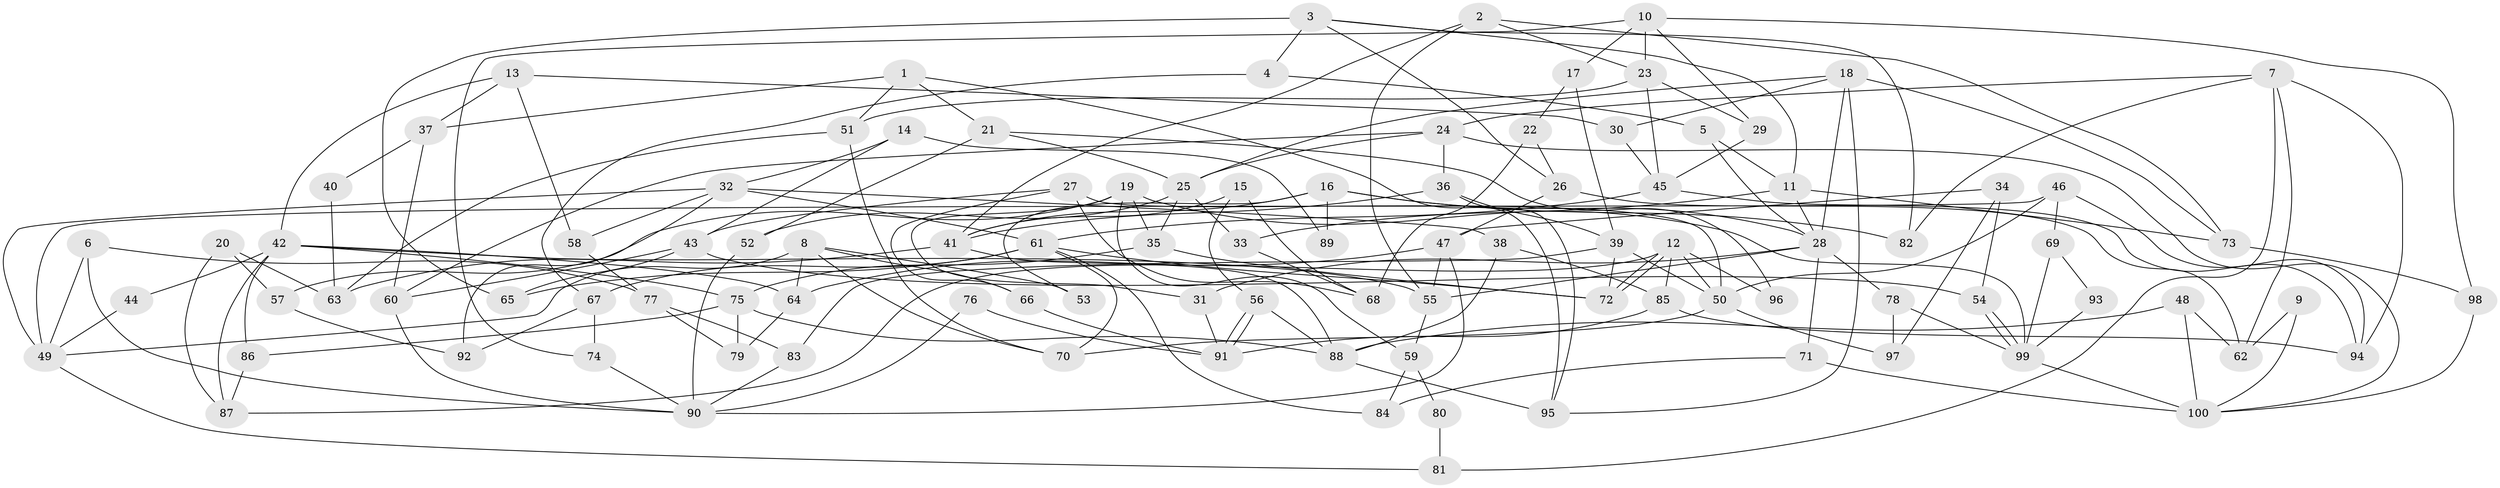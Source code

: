 // coarse degree distribution, {4: 0.15714285714285714, 6: 0.12857142857142856, 5: 0.15714285714285714, 3: 0.2571428571428571, 7: 0.15714285714285714, 9: 0.02857142857142857, 2: 0.08571428571428572, 8: 0.02857142857142857}
// Generated by graph-tools (version 1.1) at 2025/24/03/03/25 07:24:03]
// undirected, 100 vertices, 200 edges
graph export_dot {
graph [start="1"]
  node [color=gray90,style=filled];
  1;
  2;
  3;
  4;
  5;
  6;
  7;
  8;
  9;
  10;
  11;
  12;
  13;
  14;
  15;
  16;
  17;
  18;
  19;
  20;
  21;
  22;
  23;
  24;
  25;
  26;
  27;
  28;
  29;
  30;
  31;
  32;
  33;
  34;
  35;
  36;
  37;
  38;
  39;
  40;
  41;
  42;
  43;
  44;
  45;
  46;
  47;
  48;
  49;
  50;
  51;
  52;
  53;
  54;
  55;
  56;
  57;
  58;
  59;
  60;
  61;
  62;
  63;
  64;
  65;
  66;
  67;
  68;
  69;
  70;
  71;
  72;
  73;
  74;
  75;
  76;
  77;
  78;
  79;
  80;
  81;
  82;
  83;
  84;
  85;
  86;
  87;
  88;
  89;
  90;
  91;
  92;
  93;
  94;
  95;
  96;
  97;
  98;
  99;
  100;
  1 -- 37;
  1 -- 95;
  1 -- 21;
  1 -- 51;
  2 -- 41;
  2 -- 73;
  2 -- 23;
  2 -- 55;
  3 -- 82;
  3 -- 11;
  3 -- 4;
  3 -- 26;
  3 -- 65;
  4 -- 5;
  4 -- 67;
  5 -- 28;
  5 -- 11;
  6 -- 77;
  6 -- 90;
  6 -- 49;
  7 -- 94;
  7 -- 24;
  7 -- 62;
  7 -- 81;
  7 -- 82;
  8 -- 70;
  8 -- 64;
  8 -- 49;
  8 -- 53;
  8 -- 66;
  9 -- 62;
  9 -- 100;
  10 -- 29;
  10 -- 98;
  10 -- 17;
  10 -- 23;
  10 -- 74;
  11 -- 28;
  11 -- 33;
  11 -- 73;
  12 -- 72;
  12 -- 72;
  12 -- 85;
  12 -- 50;
  12 -- 87;
  12 -- 96;
  13 -- 58;
  13 -- 42;
  13 -- 30;
  13 -- 37;
  14 -- 43;
  14 -- 32;
  14 -- 89;
  15 -- 41;
  15 -- 56;
  15 -- 68;
  16 -- 28;
  16 -- 41;
  16 -- 53;
  16 -- 82;
  16 -- 89;
  17 -- 39;
  17 -- 22;
  18 -- 30;
  18 -- 28;
  18 -- 25;
  18 -- 73;
  18 -- 95;
  19 -- 31;
  19 -- 35;
  19 -- 57;
  19 -- 59;
  19 -- 99;
  20 -- 57;
  20 -- 87;
  20 -- 63;
  21 -- 25;
  21 -- 52;
  21 -- 96;
  22 -- 26;
  22 -- 68;
  23 -- 29;
  23 -- 45;
  23 -- 51;
  24 -- 100;
  24 -- 25;
  24 -- 36;
  24 -- 60;
  25 -- 52;
  25 -- 33;
  25 -- 35;
  26 -- 47;
  26 -- 62;
  27 -- 50;
  27 -- 68;
  27 -- 43;
  27 -- 66;
  28 -- 55;
  28 -- 71;
  28 -- 31;
  28 -- 78;
  29 -- 45;
  30 -- 45;
  31 -- 91;
  32 -- 61;
  32 -- 49;
  32 -- 38;
  32 -- 58;
  32 -- 92;
  33 -- 68;
  34 -- 54;
  34 -- 97;
  34 -- 47;
  35 -- 72;
  35 -- 75;
  36 -- 41;
  36 -- 39;
  36 -- 95;
  37 -- 60;
  37 -- 40;
  38 -- 85;
  38 -- 88;
  39 -- 72;
  39 -- 50;
  39 -- 83;
  40 -- 63;
  41 -- 63;
  41 -- 88;
  42 -- 87;
  42 -- 75;
  42 -- 44;
  42 -- 55;
  42 -- 64;
  42 -- 86;
  43 -- 60;
  43 -- 54;
  43 -- 65;
  44 -- 49;
  45 -- 61;
  45 -- 94;
  46 -- 49;
  46 -- 50;
  46 -- 69;
  46 -- 94;
  47 -- 55;
  47 -- 64;
  47 -- 90;
  48 -- 88;
  48 -- 62;
  48 -- 100;
  49 -- 81;
  50 -- 70;
  50 -- 97;
  51 -- 63;
  51 -- 70;
  52 -- 90;
  54 -- 99;
  54 -- 99;
  55 -- 59;
  56 -- 91;
  56 -- 91;
  56 -- 88;
  57 -- 92;
  58 -- 77;
  59 -- 80;
  59 -- 84;
  60 -- 90;
  61 -- 65;
  61 -- 70;
  61 -- 67;
  61 -- 72;
  61 -- 84;
  64 -- 79;
  66 -- 91;
  67 -- 74;
  67 -- 92;
  69 -- 99;
  69 -- 93;
  71 -- 84;
  71 -- 100;
  73 -- 98;
  74 -- 90;
  75 -- 88;
  75 -- 79;
  75 -- 86;
  76 -- 91;
  76 -- 90;
  77 -- 83;
  77 -- 79;
  78 -- 99;
  78 -- 97;
  80 -- 81;
  83 -- 90;
  85 -- 91;
  85 -- 94;
  86 -- 87;
  88 -- 95;
  93 -- 99;
  98 -- 100;
  99 -- 100;
}
